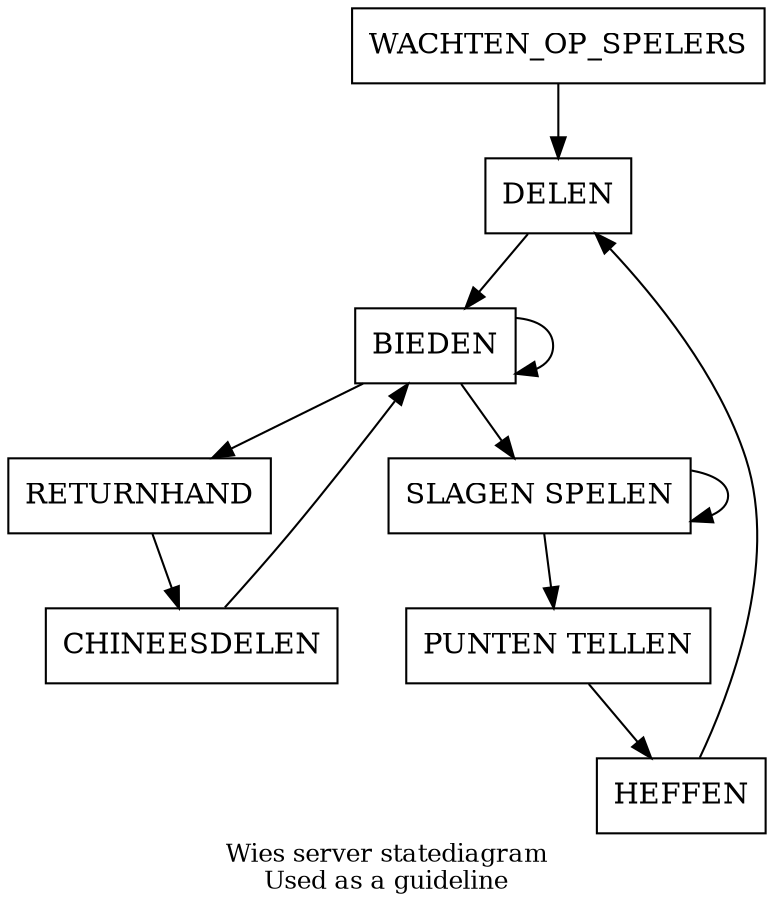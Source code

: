 # http://www.graphviz.org/content/cluster
# https://sketchviz.com/new

digraph Wiezen {
node [shape=box];

"WACHTEN_OP_SPELERS"->"DELEN";
"DELEN"->"BIEDEN"
"BIEDEN"->"BIEDEN"
"BIEDEN"->"RETURNHAND"->"CHINEESDELEN"
"CHINEESDELEN"->"BIEDEN"
"BIEDEN"->"SLAGEN SPELEN"
"SLAGEN SPELEN"->"SLAGEN SPELEN"
"SLAGEN SPELEN"->"PUNTEN TELLEN"
"PUNTEN TELLEN"->"HEFFEN"
"HEFFEN"->"DELEN"

overlap=false
label="Wies server statediagram\nUsed as a guideline"
fontsize=12;
}
